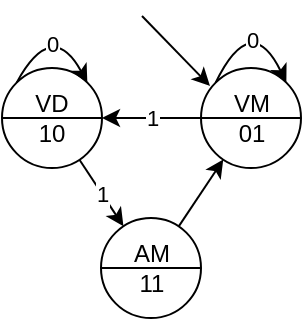<mxfile version="11.2.4" type="device" pages="1"><diagram id="JgaEpE9ypoXfbz6L-fTp" name="Page-1"><mxGraphModel dx="367" dy="218" grid="0" gridSize="10" guides="1" tooltips="1" connect="1" arrows="1" fold="1" page="1" pageScale="1" pageWidth="850" pageHeight="1100" math="0" shadow="0"><root><mxCell id="0"/><mxCell id="1" parent="0"/><mxCell id="C6Tgi0NOq3C8twgYV7FR-8" value="" style="endArrow=classic;html=1;" parent="1" source="C6Tgi0NOq3C8twgYV7FR-3" target="C6Tgi0NOq3C8twgYV7FR-5" edge="1"><mxGeometry width="50" height="50" relative="1" as="geometry"><mxPoint x="220" y="194.857" as="sourcePoint"/><mxPoint x="360" y="185" as="targetPoint"/></mxGeometry></mxCell><mxCell id="C6Tgi0NOq3C8twgYV7FR-11" value="1" style="endArrow=classic;html=1;" parent="1" source="C6Tgi0NOq3C8twgYV7FR-5" target="C6Tgi0NOq3C8twgYV7FR-1" edge="1"><mxGeometry width="50" height="50" relative="1" as="geometry"><mxPoint x="412.429" y="212.571" as="sourcePoint"/><mxPoint x="377.571" y="212.571" as="targetPoint"/></mxGeometry></mxCell><mxCell id="C6Tgi0NOq3C8twgYV7FR-15" value="" style="group" parent="1" vertex="1" connectable="0"><mxGeometry x="474.5" y="325" width="50" height="50" as="geometry"/></mxCell><mxCell id="C6Tgi0NOq3C8twgYV7FR-5" value="VM&lt;br&gt;01" style="ellipse;whiteSpace=wrap;html=1;aspect=fixed;align=center;verticalAlign=middle;" parent="C6Tgi0NOq3C8twgYV7FR-15" vertex="1"><mxGeometry width="50" height="50" as="geometry"/></mxCell><mxCell id="C6Tgi0NOq3C8twgYV7FR-6" value="" style="endArrow=none;html=1;exitX=0;exitY=0.5;exitDx=0;exitDy=0;entryX=1;entryY=0.5;entryDx=0;entryDy=0;" parent="C6Tgi0NOq3C8twgYV7FR-15" source="C6Tgi0NOq3C8twgYV7FR-5" target="C6Tgi0NOq3C8twgYV7FR-5" edge="1"><mxGeometry width="50" height="50" relative="1" as="geometry"><mxPoint y="120" as="sourcePoint"/><mxPoint x="50" y="70" as="targetPoint"/></mxGeometry></mxCell><mxCell id="C6Tgi0NOq3C8twgYV7FR-21" value="0" style="endArrow=classic;html=1;exitX=0;exitY=0;exitDx=0;exitDy=0;entryX=1;entryY=0;entryDx=0;entryDy=0;edgeStyle=orthogonalEdgeStyle;curved=1;" parent="C6Tgi0NOq3C8twgYV7FR-15" source="C6Tgi0NOq3C8twgYV7FR-5" target="C6Tgi0NOq3C8twgYV7FR-5" edge="1"><mxGeometry x="-0.335" y="-7" width="50" height="50" relative="1" as="geometry"><mxPoint x="-82.071" y="17.286" as="sourcePoint"/><mxPoint x="-46.643" y="17.286" as="targetPoint"/><Array as="points"><mxPoint x="25" y="-29"/></Array><mxPoint as="offset"/></mxGeometry></mxCell><mxCell id="C6Tgi0NOq3C8twgYV7FR-1" value="VD&lt;br&gt;10" style="ellipse;whiteSpace=wrap;html=1;aspect=fixed;align=center;verticalAlign=middle;" parent="1" vertex="1"><mxGeometry x="375" y="325" width="50" height="50" as="geometry"/></mxCell><mxCell id="C6Tgi0NOq3C8twgYV7FR-2" value="" style="endArrow=none;html=1;exitX=0;exitY=0.5;exitDx=0;exitDy=0;entryX=1;entryY=0.5;entryDx=0;entryDy=0;" parent="1" source="C6Tgi0NOq3C8twgYV7FR-1" target="C6Tgi0NOq3C8twgYV7FR-1" edge="1"><mxGeometry width="50" height="50" relative="1" as="geometry"><mxPoint x="375" y="445" as="sourcePoint"/><mxPoint x="425" y="395" as="targetPoint"/></mxGeometry></mxCell><mxCell id="C6Tgi0NOq3C8twgYV7FR-9" value="0" style="endArrow=classic;html=1;exitX=0;exitY=0;exitDx=0;exitDy=0;entryX=1;entryY=0;entryDx=0;entryDy=0;edgeStyle=orthogonalEdgeStyle;curved=1;" parent="1" source="C6Tgi0NOq3C8twgYV7FR-1" target="C6Tgi0NOq3C8twgYV7FR-1" edge="1"><mxGeometry x="-0.312" y="-6" width="50" height="50" relative="1" as="geometry"><mxPoint x="535" y="605" as="sourcePoint"/><mxPoint x="585" y="555" as="targetPoint"/><Array as="points"><mxPoint x="400" y="300"/></Array><mxPoint as="offset"/></mxGeometry></mxCell><mxCell id="C6Tgi0NOq3C8twgYV7FR-14" value="" style="group" parent="1" vertex="1" connectable="0"><mxGeometry x="424.5" y="400" width="50" height="50" as="geometry"/></mxCell><mxCell id="C6Tgi0NOq3C8twgYV7FR-3" value="AM&lt;br&gt;11&lt;br&gt;" style="ellipse;whiteSpace=wrap;html=1;aspect=fixed;align=center;verticalAlign=middle;" parent="C6Tgi0NOq3C8twgYV7FR-14" vertex="1"><mxGeometry width="50" height="50" as="geometry"/></mxCell><mxCell id="C6Tgi0NOq3C8twgYV7FR-4" value="" style="endArrow=none;html=1;exitX=0;exitY=0.5;exitDx=0;exitDy=0;entryX=1;entryY=0.5;entryDx=0;entryDy=0;" parent="C6Tgi0NOq3C8twgYV7FR-14" source="C6Tgi0NOq3C8twgYV7FR-3" target="C6Tgi0NOq3C8twgYV7FR-3" edge="1"><mxGeometry width="50" height="50" relative="1" as="geometry"><mxPoint y="120" as="sourcePoint"/><mxPoint x="50" y="70" as="targetPoint"/></mxGeometry></mxCell><mxCell id="C6Tgi0NOq3C8twgYV7FR-7" value="1" style="endArrow=classic;html=1;" parent="1" source="C6Tgi0NOq3C8twgYV7FR-1" target="C6Tgi0NOq3C8twgYV7FR-3" edge="1"><mxGeometry width="50" height="50" relative="1" as="geometry"><mxPoint x="160" y="280" as="sourcePoint"/><mxPoint x="210" y="230" as="targetPoint"/></mxGeometry></mxCell><mxCell id="dw5HNXmk0DzM3ylLegrJ-1" value="" style="endArrow=classic;html=1;entryX=0.09;entryY=0.18;entryDx=0;entryDy=0;entryPerimeter=0;" parent="1" target="C6Tgi0NOq3C8twgYV7FR-5" edge="1"><mxGeometry width="50" height="50" relative="1" as="geometry"><mxPoint x="445" y="299" as="sourcePoint"/><mxPoint x="495.632" y="380.801" as="targetPoint"/></mxGeometry></mxCell></root></mxGraphModel></diagram></mxfile>